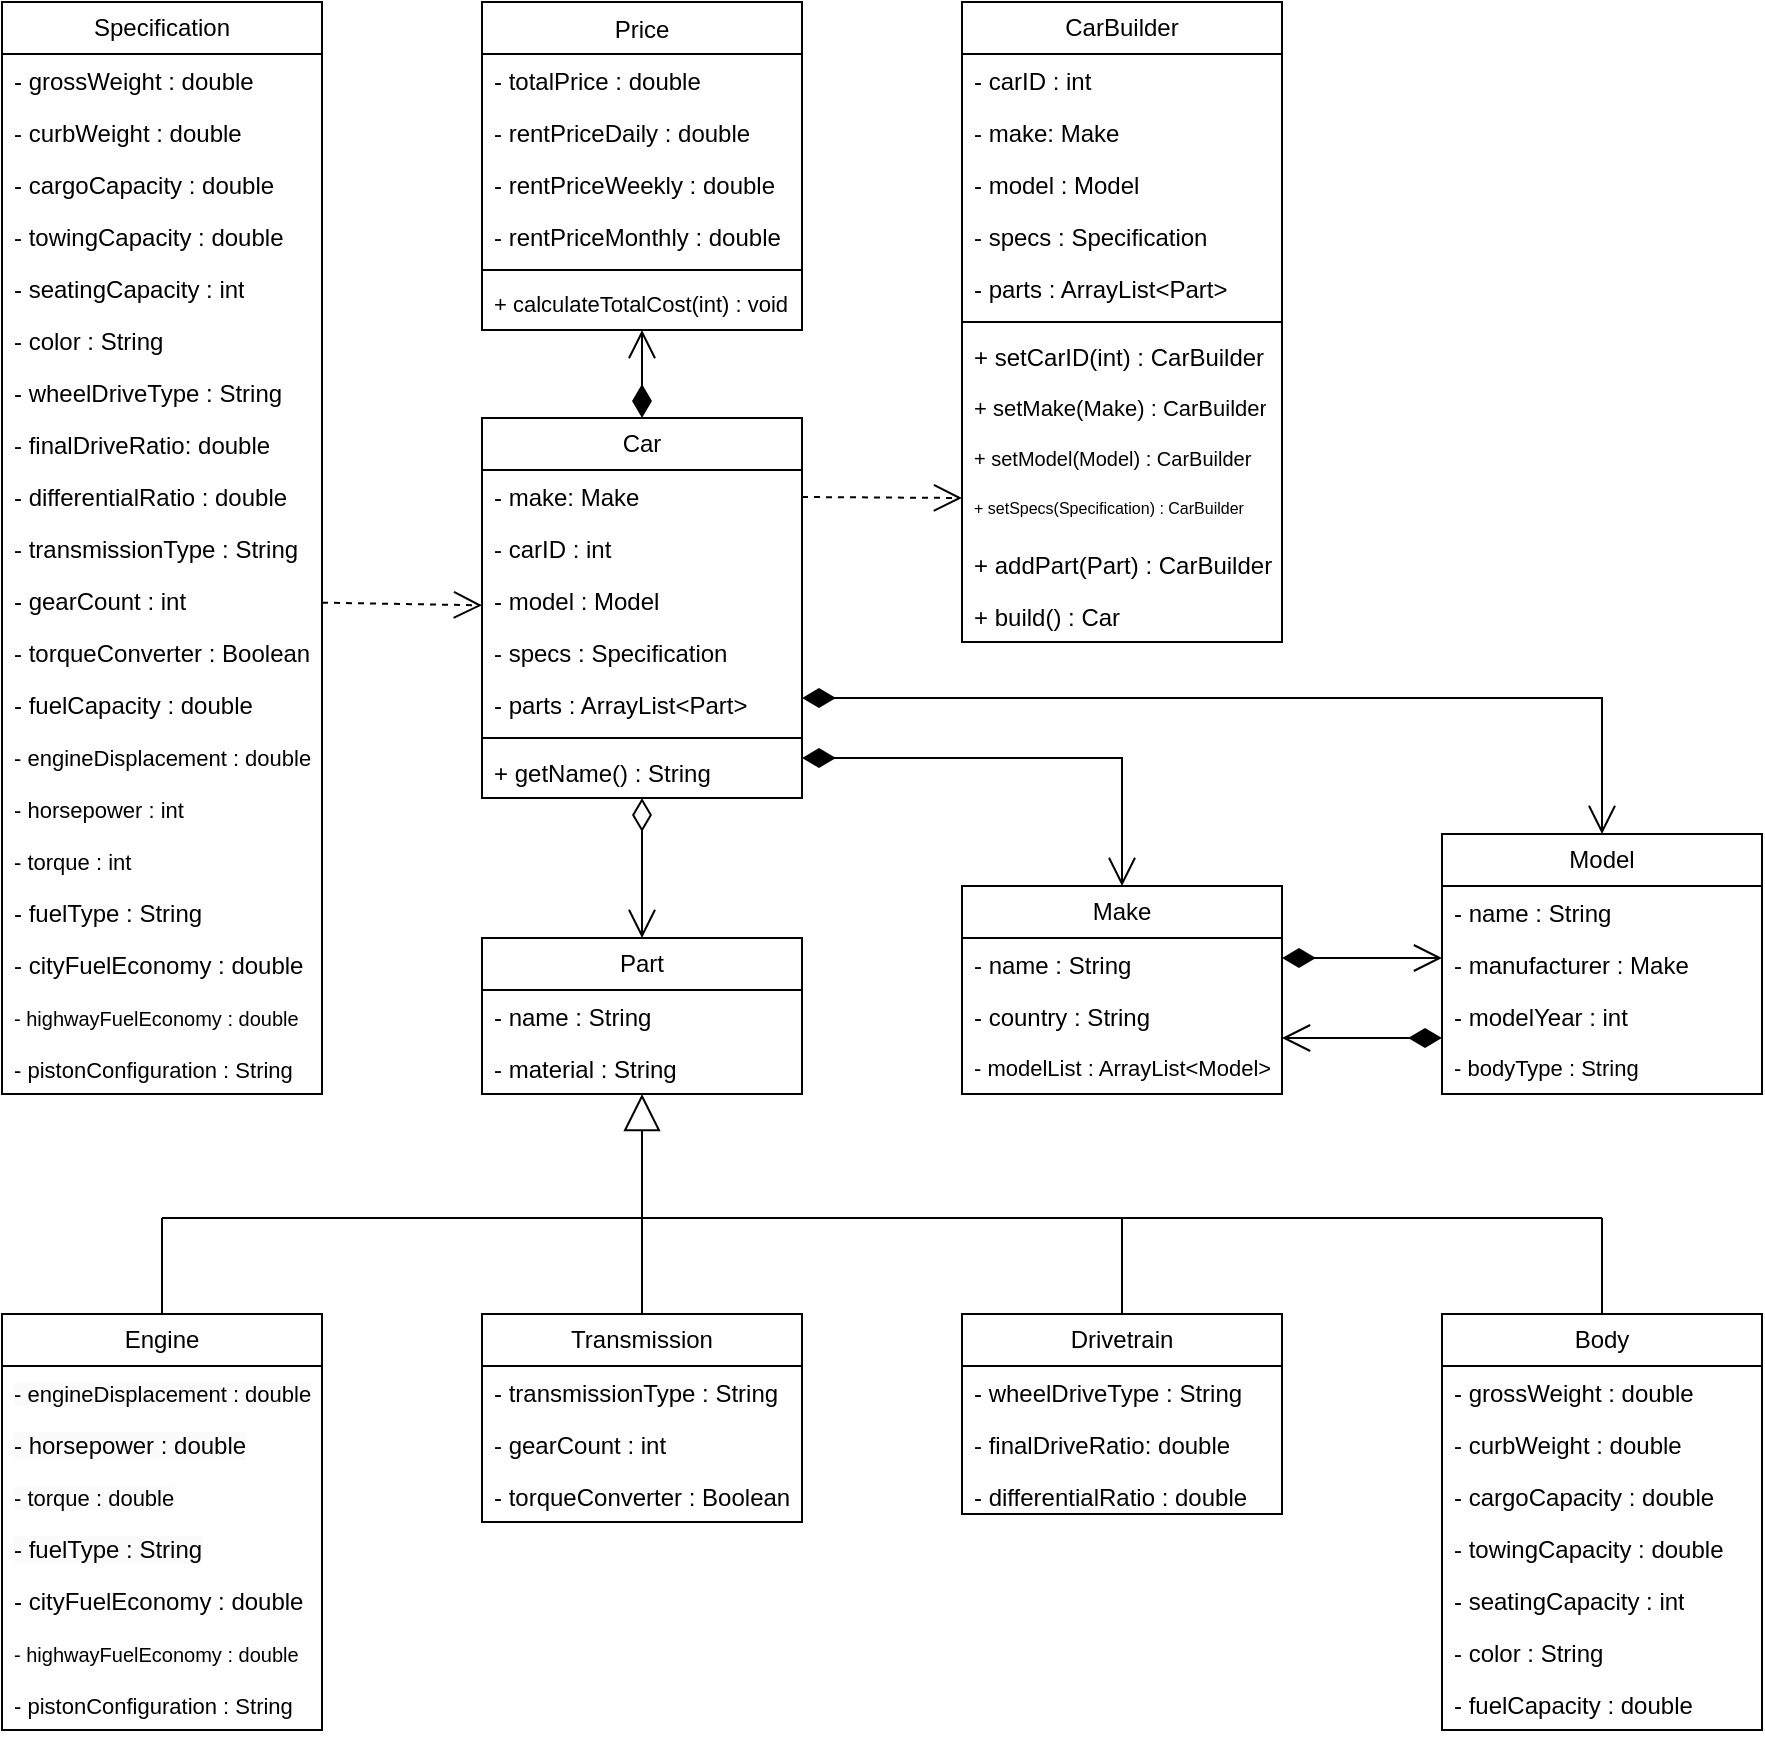 <mxfile version="24.7.1" type="device">
  <diagram name="Page-1" id="VAgtW52QKWnHPR9T7oZi">
    <mxGraphModel dx="615" dy="361" grid="1" gridSize="10" guides="1" tooltips="1" connect="1" arrows="1" fold="1" page="1" pageScale="1" pageWidth="850" pageHeight="1100" math="0" shadow="0">
      <root>
        <mxCell id="0" />
        <mxCell id="1" parent="0" />
        <mxCell id="tYps2S7MQluSmhWAjfAB-1" value="Car" style="swimlane;fontStyle=0;childLayout=stackLayout;horizontal=1;startSize=26;fillColor=none;horizontalStack=0;resizeParent=1;resizeParentMax=0;resizeLast=0;collapsible=1;marginBottom=0;whiteSpace=wrap;html=1;" parent="1" vertex="1">
          <mxGeometry x="360" y="240" width="160" height="190" as="geometry">
            <mxRectangle x="300" y="190" width="100" height="30" as="alternateBounds" />
          </mxGeometry>
        </mxCell>
        <mxCell id="tYps2S7MQluSmhWAjfAB-2" value="- make: Make" style="text;strokeColor=none;fillColor=none;align=left;verticalAlign=top;spacingLeft=4;spacingRight=4;overflow=hidden;rotatable=0;points=[[0,0.5],[1,0.5]];portConstraint=eastwest;whiteSpace=wrap;html=1;" parent="tYps2S7MQluSmhWAjfAB-1" vertex="1">
          <mxGeometry y="26" width="160" height="26" as="geometry" />
        </mxCell>
        <mxCell id="tYps2S7MQluSmhWAjfAB-4" value="- carID : int" style="text;strokeColor=none;fillColor=none;align=left;verticalAlign=top;spacingLeft=4;spacingRight=4;overflow=hidden;rotatable=0;points=[[0,0.5],[1,0.5]];portConstraint=eastwest;whiteSpace=wrap;html=1;" parent="tYps2S7MQluSmhWAjfAB-1" vertex="1">
          <mxGeometry y="52" width="160" height="26" as="geometry" />
        </mxCell>
        <mxCell id="tYps2S7MQluSmhWAjfAB-3" value="- model : Model" style="text;strokeColor=none;fillColor=none;align=left;verticalAlign=top;spacingLeft=4;spacingRight=4;overflow=hidden;rotatable=0;points=[[0,0.5],[1,0.5]];portConstraint=eastwest;whiteSpace=wrap;html=1;" parent="tYps2S7MQluSmhWAjfAB-1" vertex="1">
          <mxGeometry y="78" width="160" height="26" as="geometry" />
        </mxCell>
        <mxCell id="tYps2S7MQluSmhWAjfAB-46" value="- specs :&amp;nbsp;&lt;span style=&quot;text-align: center;&quot;&gt;Specification&lt;/span&gt;" style="text;strokeColor=none;fillColor=none;align=left;verticalAlign=top;spacingLeft=4;spacingRight=4;overflow=hidden;rotatable=0;points=[[0,0.5],[1,0.5]];portConstraint=eastwest;whiteSpace=wrap;html=1;" parent="tYps2S7MQluSmhWAjfAB-1" vertex="1">
          <mxGeometry y="104" width="160" height="26" as="geometry" />
        </mxCell>
        <mxCell id="tYps2S7MQluSmhWAjfAB-51" value="- parts : ArrayList&amp;lt;Part&amp;gt;" style="text;strokeColor=none;fillColor=none;align=left;verticalAlign=top;spacingLeft=4;spacingRight=4;overflow=hidden;rotatable=0;points=[[0,0.5],[1,0.5]];portConstraint=eastwest;whiteSpace=wrap;html=1;" parent="tYps2S7MQluSmhWAjfAB-1" vertex="1">
          <mxGeometry y="130" width="160" height="26" as="geometry" />
        </mxCell>
        <mxCell id="ZaRVG7wh-fFme3J9Wx36-9" value="" style="line;strokeWidth=1;fillColor=none;align=left;verticalAlign=middle;spacingTop=-1;spacingLeft=3;spacingRight=3;rotatable=0;labelPosition=right;points=[];portConstraint=eastwest;strokeColor=inherit;" parent="tYps2S7MQluSmhWAjfAB-1" vertex="1">
          <mxGeometry y="156" width="160" height="8" as="geometry" />
        </mxCell>
        <mxCell id="ZaRVG7wh-fFme3J9Wx36-2" value="+ getName() : String" style="text;strokeColor=none;fillColor=none;align=left;verticalAlign=top;spacingLeft=4;spacingRight=4;overflow=hidden;rotatable=0;points=[[0,0.5],[1,0.5]];portConstraint=eastwest;whiteSpace=wrap;html=1;" parent="tYps2S7MQluSmhWAjfAB-1" vertex="1">
          <mxGeometry y="164" width="160" height="26" as="geometry" />
        </mxCell>
        <mxCell id="tYps2S7MQluSmhWAjfAB-5" value="Make" style="swimlane;fontStyle=0;childLayout=stackLayout;horizontal=1;startSize=26;fillColor=none;horizontalStack=0;resizeParent=1;resizeParentMax=0;resizeLast=0;collapsible=1;marginBottom=0;whiteSpace=wrap;html=1;" parent="1" vertex="1">
          <mxGeometry x="600" y="474" width="160" height="104" as="geometry">
            <mxRectangle x="300" y="190" width="100" height="30" as="alternateBounds" />
          </mxGeometry>
        </mxCell>
        <mxCell id="tYps2S7MQluSmhWAjfAB-6" value="- name : String" style="text;strokeColor=none;fillColor=none;align=left;verticalAlign=top;spacingLeft=4;spacingRight=4;overflow=hidden;rotatable=0;points=[[0,0.5],[1,0.5]];portConstraint=eastwest;whiteSpace=wrap;html=1;" parent="tYps2S7MQluSmhWAjfAB-5" vertex="1">
          <mxGeometry y="26" width="160" height="26" as="geometry" />
        </mxCell>
        <mxCell id="tYps2S7MQluSmhWAjfAB-7" value="- country : String" style="text;strokeColor=none;fillColor=none;align=left;verticalAlign=top;spacingLeft=4;spacingRight=4;overflow=hidden;rotatable=0;points=[[0,0.5],[1,0.5]];portConstraint=eastwest;whiteSpace=wrap;html=1;" parent="tYps2S7MQluSmhWAjfAB-5" vertex="1">
          <mxGeometry y="52" width="160" height="26" as="geometry" />
        </mxCell>
        <mxCell id="tYps2S7MQluSmhWAjfAB-8" value="- modelList : ArrayList&amp;lt;Model&amp;gt;" style="text;strokeColor=none;fillColor=none;align=left;verticalAlign=top;spacingLeft=4;spacingRight=4;overflow=hidden;rotatable=0;points=[[0,0.5],[1,0.5]];portConstraint=eastwest;whiteSpace=wrap;html=1;fontSize=11;" parent="tYps2S7MQluSmhWAjfAB-5" vertex="1">
          <mxGeometry y="78" width="160" height="26" as="geometry" />
        </mxCell>
        <mxCell id="tYps2S7MQluSmhWAjfAB-10" value="Model" style="swimlane;fontStyle=0;childLayout=stackLayout;horizontal=1;startSize=26;fillColor=none;horizontalStack=0;resizeParent=1;resizeParentMax=0;resizeLast=0;collapsible=1;marginBottom=0;whiteSpace=wrap;html=1;" parent="1" vertex="1">
          <mxGeometry x="840" y="448" width="160" height="130" as="geometry">
            <mxRectangle x="300" y="190" width="100" height="30" as="alternateBounds" />
          </mxGeometry>
        </mxCell>
        <mxCell id="tYps2S7MQluSmhWAjfAB-11" value="- name : String" style="text;strokeColor=none;fillColor=none;align=left;verticalAlign=top;spacingLeft=4;spacingRight=4;overflow=hidden;rotatable=0;points=[[0,0.5],[1,0.5]];portConstraint=eastwest;whiteSpace=wrap;html=1;" parent="tYps2S7MQluSmhWAjfAB-10" vertex="1">
          <mxGeometry y="26" width="160" height="26" as="geometry" />
        </mxCell>
        <mxCell id="tYps2S7MQluSmhWAjfAB-12" value="- manufacturer : Make" style="text;strokeColor=none;fillColor=none;align=left;verticalAlign=top;spacingLeft=4;spacingRight=4;overflow=hidden;rotatable=0;points=[[0,0.5],[1,0.5]];portConstraint=eastwest;whiteSpace=wrap;html=1;" parent="tYps2S7MQluSmhWAjfAB-10" vertex="1">
          <mxGeometry y="52" width="160" height="26" as="geometry" />
        </mxCell>
        <mxCell id="tYps2S7MQluSmhWAjfAB-14" value="- modelYear : int" style="text;strokeColor=none;fillColor=none;align=left;verticalAlign=top;spacingLeft=4;spacingRight=4;overflow=hidden;rotatable=0;points=[[0,0.5],[1,0.5]];portConstraint=eastwest;whiteSpace=wrap;html=1;" parent="tYps2S7MQluSmhWAjfAB-10" vertex="1">
          <mxGeometry y="78" width="160" height="26" as="geometry" />
        </mxCell>
        <mxCell id="tYps2S7MQluSmhWAjfAB-13" value="- bodyType : String" style="text;strokeColor=none;fillColor=none;align=left;verticalAlign=top;spacingLeft=4;spacingRight=4;overflow=hidden;rotatable=0;points=[[0,0.5],[1,0.5]];portConstraint=eastwest;whiteSpace=wrap;html=1;fontSize=11;" parent="tYps2S7MQluSmhWAjfAB-10" vertex="1">
          <mxGeometry y="104" width="160" height="26" as="geometry" />
        </mxCell>
        <mxCell id="tYps2S7MQluSmhWAjfAB-15" value="" style="endArrow=open;html=1;endSize=12;startArrow=diamondThin;startSize=14;startFill=1;edgeStyle=orthogonalEdgeStyle;align=left;verticalAlign=bottom;rounded=0;" parent="1" source="tYps2S7MQluSmhWAjfAB-5" target="tYps2S7MQluSmhWAjfAB-10" edge="1">
          <mxGeometry x="-1" y="3" relative="1" as="geometry">
            <mxPoint x="990" y="400" as="sourcePoint" />
            <mxPoint x="820" y="430" as="targetPoint" />
            <Array as="points">
              <mxPoint x="800" y="510" />
              <mxPoint x="800" y="510" />
            </Array>
            <mxPoint as="offset" />
          </mxGeometry>
        </mxCell>
        <mxCell id="tYps2S7MQluSmhWAjfAB-16" value="" style="endArrow=open;html=1;endSize=12;startArrow=diamondThin;startSize=14;startFill=1;edgeStyle=orthogonalEdgeStyle;align=left;verticalAlign=bottom;rounded=0;" parent="1" source="tYps2S7MQluSmhWAjfAB-10" target="tYps2S7MQluSmhWAjfAB-5" edge="1">
          <mxGeometry x="-0.75" y="-1" relative="1" as="geometry">
            <mxPoint x="1000" y="370" as="sourcePoint" />
            <mxPoint x="1160" y="370" as="targetPoint" />
            <Array as="points">
              <mxPoint x="800" y="550" />
              <mxPoint x="800" y="550" />
            </Array>
            <mxPoint as="offset" />
          </mxGeometry>
        </mxCell>
        <mxCell id="tYps2S7MQluSmhWAjfAB-20" value="Specification" style="swimlane;fontStyle=0;childLayout=stackLayout;horizontal=1;startSize=26;fillColor=none;horizontalStack=0;resizeParent=1;resizeParentMax=0;resizeLast=0;collapsible=1;marginBottom=0;whiteSpace=wrap;html=1;" parent="1" vertex="1">
          <mxGeometry x="120" y="32" width="160" height="546" as="geometry" />
        </mxCell>
        <mxCell id="tYps2S7MQluSmhWAjfAB-21" value="- grossWeight : double" style="text;strokeColor=none;fillColor=none;align=left;verticalAlign=top;spacingLeft=4;spacingRight=4;overflow=hidden;rotatable=0;points=[[0,0.5],[1,0.5]];portConstraint=eastwest;whiteSpace=wrap;html=1;" parent="tYps2S7MQluSmhWAjfAB-20" vertex="1">
          <mxGeometry y="26" width="160" height="26" as="geometry" />
        </mxCell>
        <mxCell id="tYps2S7MQluSmhWAjfAB-31" value="- curbWeight : double" style="text;strokeColor=none;fillColor=none;align=left;verticalAlign=top;spacingLeft=4;spacingRight=4;overflow=hidden;rotatable=0;points=[[0,0.5],[1,0.5]];portConstraint=eastwest;whiteSpace=wrap;html=1;" parent="tYps2S7MQluSmhWAjfAB-20" vertex="1">
          <mxGeometry y="52" width="160" height="26" as="geometry" />
        </mxCell>
        <mxCell id="Od9WjKBmiowAuR5U3fcc-9" value="- cargoCapacity : double" style="text;strokeColor=none;fillColor=none;align=left;verticalAlign=top;spacingLeft=4;spacingRight=4;overflow=hidden;rotatable=0;points=[[0,0.5],[1,0.5]];portConstraint=eastwest;whiteSpace=wrap;html=1;" parent="tYps2S7MQluSmhWAjfAB-20" vertex="1">
          <mxGeometry y="78" width="160" height="26" as="geometry" />
        </mxCell>
        <mxCell id="Od9WjKBmiowAuR5U3fcc-25" value="- towingCapacity : double" style="text;strokeColor=none;fillColor=none;align=left;verticalAlign=top;spacingLeft=4;spacingRight=4;overflow=hidden;rotatable=0;points=[[0,0.5],[1,0.5]];portConstraint=eastwest;whiteSpace=wrap;html=1;" parent="tYps2S7MQluSmhWAjfAB-20" vertex="1">
          <mxGeometry y="104" width="160" height="26" as="geometry" />
        </mxCell>
        <mxCell id="Od9WjKBmiowAuR5U3fcc-10" value="- seatingCapacity : int" style="text;strokeColor=none;fillColor=none;align=left;verticalAlign=top;spacingLeft=4;spacingRight=4;overflow=hidden;rotatable=0;points=[[0,0.5],[1,0.5]];portConstraint=eastwest;whiteSpace=wrap;html=1;" parent="tYps2S7MQluSmhWAjfAB-20" vertex="1">
          <mxGeometry y="130" width="160" height="26" as="geometry" />
        </mxCell>
        <mxCell id="tYps2S7MQluSmhWAjfAB-43" value="- color : String" style="text;strokeColor=none;fillColor=none;align=left;verticalAlign=top;spacingLeft=4;spacingRight=4;overflow=hidden;rotatable=0;points=[[0,0.5],[1,0.5]];portConstraint=eastwest;whiteSpace=wrap;html=1;" parent="tYps2S7MQluSmhWAjfAB-20" vertex="1">
          <mxGeometry y="156" width="160" height="26" as="geometry" />
        </mxCell>
        <mxCell id="Od9WjKBmiowAuR5U3fcc-11" value="- wheelDriveType : String" style="text;strokeColor=none;fillColor=none;align=left;verticalAlign=top;spacingLeft=4;spacingRight=4;overflow=hidden;rotatable=0;points=[[0,0.5],[1,0.5]];portConstraint=eastwest;whiteSpace=wrap;html=1;" parent="tYps2S7MQluSmhWAjfAB-20" vertex="1">
          <mxGeometry y="182" width="160" height="26" as="geometry" />
        </mxCell>
        <mxCell id="Od9WjKBmiowAuR5U3fcc-12" value="- finalDriveRatio: double" style="text;strokeColor=none;fillColor=none;align=left;verticalAlign=top;spacingLeft=4;spacingRight=4;overflow=hidden;rotatable=0;points=[[0,0.5],[1,0.5]];portConstraint=eastwest;whiteSpace=wrap;html=1;" parent="tYps2S7MQluSmhWAjfAB-20" vertex="1">
          <mxGeometry y="208" width="160" height="26" as="geometry" />
        </mxCell>
        <mxCell id="Od9WjKBmiowAuR5U3fcc-13" value="- differentialRatio : double" style="text;strokeColor=none;fillColor=none;align=left;verticalAlign=top;spacingLeft=4;spacingRight=4;overflow=hidden;rotatable=0;points=[[0,0.5],[1,0.5]];portConstraint=eastwest;whiteSpace=wrap;html=1;" parent="tYps2S7MQluSmhWAjfAB-20" vertex="1">
          <mxGeometry y="234" width="160" height="26" as="geometry" />
        </mxCell>
        <mxCell id="Od9WjKBmiowAuR5U3fcc-14" value="- transmissionType : String" style="text;strokeColor=none;fillColor=none;align=left;verticalAlign=top;spacingLeft=4;spacingRight=4;overflow=hidden;rotatable=0;points=[[0,0.5],[1,0.5]];portConstraint=eastwest;whiteSpace=wrap;html=1;" parent="tYps2S7MQluSmhWAjfAB-20" vertex="1">
          <mxGeometry y="260" width="160" height="26" as="geometry" />
        </mxCell>
        <mxCell id="Od9WjKBmiowAuR5U3fcc-15" value="- gearCount : int" style="text;strokeColor=none;fillColor=none;align=left;verticalAlign=top;spacingLeft=4;spacingRight=4;overflow=hidden;rotatable=0;points=[[0,0.5],[1,0.5]];portConstraint=eastwest;whiteSpace=wrap;html=1;" parent="tYps2S7MQluSmhWAjfAB-20" vertex="1">
          <mxGeometry y="286" width="160" height="26" as="geometry" />
        </mxCell>
        <mxCell id="Od9WjKBmiowAuR5U3fcc-17" value="- torqueConverter : Boolean" style="text;strokeColor=none;fillColor=none;align=left;verticalAlign=top;spacingLeft=4;spacingRight=4;overflow=hidden;rotatable=0;points=[[0,0.5],[1,0.5]];portConstraint=eastwest;whiteSpace=wrap;html=1;" parent="tYps2S7MQluSmhWAjfAB-20" vertex="1">
          <mxGeometry y="312" width="160" height="26" as="geometry" />
        </mxCell>
        <mxCell id="Od9WjKBmiowAuR5U3fcc-18" value="- fuelCapacity : double" style="text;strokeColor=none;fillColor=none;align=left;verticalAlign=top;spacingLeft=4;spacingRight=4;overflow=hidden;rotatable=0;points=[[0,0.5],[1,0.5]];portConstraint=eastwest;whiteSpace=wrap;html=1;" parent="tYps2S7MQluSmhWAjfAB-20" vertex="1">
          <mxGeometry y="338" width="160" height="26" as="geometry" />
        </mxCell>
        <mxCell id="Od9WjKBmiowAuR5U3fcc-19" value="&lt;span style=&quot;font-size: 11px;&quot;&gt;- engineDisplacement : double&lt;/span&gt;" style="text;strokeColor=none;fillColor=none;align=left;verticalAlign=top;spacingLeft=4;spacingRight=4;overflow=hidden;rotatable=0;points=[[0,0.5],[1,0.5]];portConstraint=eastwest;whiteSpace=wrap;html=1;" parent="tYps2S7MQluSmhWAjfAB-20" vertex="1">
          <mxGeometry y="364" width="160" height="26" as="geometry" />
        </mxCell>
        <mxCell id="Od9WjKBmiowAuR5U3fcc-20" value="&lt;span style=&quot;font-size: 11px;&quot;&gt;- horsepower : int&lt;/span&gt;" style="text;strokeColor=none;fillColor=none;align=left;verticalAlign=top;spacingLeft=4;spacingRight=4;overflow=hidden;rotatable=0;points=[[0,0.5],[1,0.5]];portConstraint=eastwest;whiteSpace=wrap;html=1;" parent="tYps2S7MQluSmhWAjfAB-20" vertex="1">
          <mxGeometry y="390" width="160" height="26" as="geometry" />
        </mxCell>
        <mxCell id="Od9WjKBmiowAuR5U3fcc-21" value="&lt;span style=&quot;font-size: 11px;&quot;&gt;- torque : int&lt;/span&gt;" style="text;strokeColor=none;fillColor=none;align=left;verticalAlign=top;spacingLeft=4;spacingRight=4;overflow=hidden;rotatable=0;points=[[0,0.5],[1,0.5]];portConstraint=eastwest;whiteSpace=wrap;html=1;" parent="tYps2S7MQluSmhWAjfAB-20" vertex="1">
          <mxGeometry y="416" width="160" height="26" as="geometry" />
        </mxCell>
        <mxCell id="Od9WjKBmiowAuR5U3fcc-22" value="- fuelType : String" style="text;strokeColor=none;fillColor=none;align=left;verticalAlign=top;spacingLeft=4;spacingRight=4;overflow=hidden;rotatable=0;points=[[0,0.5],[1,0.5]];portConstraint=eastwest;whiteSpace=wrap;html=1;" parent="tYps2S7MQluSmhWAjfAB-20" vertex="1">
          <mxGeometry y="442" width="160" height="26" as="geometry" />
        </mxCell>
        <mxCell id="Od9WjKBmiowAuR5U3fcc-23" value="- cityFuelEconomy : double" style="text;strokeColor=none;fillColor=none;align=left;verticalAlign=top;spacingLeft=4;spacingRight=4;overflow=hidden;rotatable=0;points=[[0,0.5],[1,0.5]];portConstraint=eastwest;whiteSpace=wrap;html=1;" parent="tYps2S7MQluSmhWAjfAB-20" vertex="1">
          <mxGeometry y="468" width="160" height="26" as="geometry" />
        </mxCell>
        <mxCell id="Od9WjKBmiowAuR5U3fcc-24" value="&lt;span style=&quot;font-size: 10px;&quot;&gt;- highwayFuelEconomy : double&lt;/span&gt;" style="text;strokeColor=none;fillColor=none;align=left;verticalAlign=top;spacingLeft=4;spacingRight=4;overflow=hidden;rotatable=0;points=[[0,0.5],[1,0.5]];portConstraint=eastwest;whiteSpace=wrap;html=1;" parent="tYps2S7MQluSmhWAjfAB-20" vertex="1">
          <mxGeometry y="494" width="160" height="26" as="geometry" />
        </mxCell>
        <mxCell id="Od9WjKBmiowAuR5U3fcc-52" value="&lt;span style=&quot;font-size: 11px;&quot;&gt;- pistonConfiguration : String&lt;/span&gt;" style="text;strokeColor=none;fillColor=none;align=left;verticalAlign=top;spacingLeft=4;spacingRight=4;overflow=hidden;rotatable=0;points=[[0,0.5],[1,0.5]];portConstraint=eastwest;whiteSpace=wrap;html=1;" parent="tYps2S7MQluSmhWAjfAB-20" vertex="1">
          <mxGeometry y="520" width="160" height="26" as="geometry" />
        </mxCell>
        <mxCell id="tYps2S7MQluSmhWAjfAB-47" value="" style="endArrow=open;html=1;endSize=12;startArrow=diamondThin;startSize=14;startFill=1;edgeStyle=orthogonalEdgeStyle;align=left;verticalAlign=bottom;rounded=0;" parent="1" source="tYps2S7MQluSmhWAjfAB-1" target="tYps2S7MQluSmhWAjfAB-5" edge="1">
          <mxGeometry x="-1" y="3" relative="1" as="geometry">
            <mxPoint x="590" y="380" as="sourcePoint" />
            <mxPoint x="750" y="380" as="targetPoint" />
            <Array as="points">
              <mxPoint x="680" y="410" />
            </Array>
          </mxGeometry>
        </mxCell>
        <mxCell id="tYps2S7MQluSmhWAjfAB-48" value="" style="endArrow=open;html=1;endSize=12;startArrow=diamondThin;startSize=14;startFill=1;edgeStyle=orthogonalEdgeStyle;align=left;verticalAlign=bottom;rounded=0;" parent="1" source="tYps2S7MQluSmhWAjfAB-1" target="tYps2S7MQluSmhWAjfAB-10" edge="1">
          <mxGeometry x="-1" y="3" relative="1" as="geometry">
            <mxPoint x="580" y="280" as="sourcePoint" />
            <mxPoint x="740" y="280" as="targetPoint" />
            <Array as="points">
              <mxPoint x="920" y="380" />
            </Array>
          </mxGeometry>
        </mxCell>
        <mxCell id="tYps2S7MQluSmhWAjfAB-52" value="Part" style="swimlane;fontStyle=0;childLayout=stackLayout;horizontal=1;startSize=26;fillColor=none;horizontalStack=0;resizeParent=1;resizeParentMax=0;resizeLast=0;collapsible=1;marginBottom=0;whiteSpace=wrap;html=1;" parent="1" vertex="1">
          <mxGeometry x="360" y="500" width="160" height="78" as="geometry">
            <mxRectangle x="300" y="190" width="100" height="30" as="alternateBounds" />
          </mxGeometry>
        </mxCell>
        <mxCell id="tYps2S7MQluSmhWAjfAB-53" value="- name : String" style="text;strokeColor=none;fillColor=none;align=left;verticalAlign=top;spacingLeft=4;spacingRight=4;overflow=hidden;rotatable=0;points=[[0,0.5],[1,0.5]];portConstraint=eastwest;whiteSpace=wrap;html=1;" parent="tYps2S7MQluSmhWAjfAB-52" vertex="1">
          <mxGeometry y="26" width="160" height="26" as="geometry" />
        </mxCell>
        <mxCell id="tYps2S7MQluSmhWAjfAB-54" value="- material : String" style="text;strokeColor=none;fillColor=none;align=left;verticalAlign=top;spacingLeft=4;spacingRight=4;overflow=hidden;rotatable=0;points=[[0,0.5],[1,0.5]];portConstraint=eastwest;whiteSpace=wrap;html=1;" parent="tYps2S7MQluSmhWAjfAB-52" vertex="1">
          <mxGeometry y="52" width="160" height="26" as="geometry" />
        </mxCell>
        <mxCell id="tYps2S7MQluSmhWAjfAB-56" value="" style="endArrow=open;html=1;endSize=12;startArrow=diamondThin;startSize=14;startFill=0;edgeStyle=orthogonalEdgeStyle;align=left;verticalAlign=bottom;rounded=0;" parent="1" source="tYps2S7MQluSmhWAjfAB-1" target="tYps2S7MQluSmhWAjfAB-52" edge="1">
          <mxGeometry x="-1" y="3" relative="1" as="geometry">
            <mxPoint x="390" y="450" as="sourcePoint" />
            <mxPoint x="550" y="450" as="targetPoint" />
          </mxGeometry>
        </mxCell>
        <mxCell id="tYps2S7MQluSmhWAjfAB-57" value="" style="endArrow=open;endSize=12;dashed=1;html=1;rounded=0;" parent="1" source="Od9WjKBmiowAuR5U3fcc-15" target="tYps2S7MQluSmhWAjfAB-1" edge="1">
          <mxGeometry width="160" relative="1" as="geometry">
            <mxPoint x="280" y="340" as="sourcePoint" />
            <mxPoint x="330" y="310" as="targetPoint" />
          </mxGeometry>
        </mxCell>
        <mxCell id="tYps2S7MQluSmhWAjfAB-58" value="Engine" style="swimlane;fontStyle=0;childLayout=stackLayout;horizontal=1;startSize=26;fillColor=none;horizontalStack=0;resizeParent=1;resizeParentMax=0;resizeLast=0;collapsible=1;marginBottom=0;whiteSpace=wrap;html=1;" parent="1" vertex="1">
          <mxGeometry x="120" y="688" width="160" height="208" as="geometry">
            <mxRectangle x="300" y="190" width="100" height="30" as="alternateBounds" />
          </mxGeometry>
        </mxCell>
        <mxCell id="tYps2S7MQluSmhWAjfAB-59" value="&lt;meta charset=&quot;utf-8&quot;&gt;&lt;span style=&quot;color: rgb(0, 0, 0); font-family: Helvetica; font-size: 11px; font-style: normal; font-variant-ligatures: normal; font-variant-caps: normal; font-weight: 400; letter-spacing: normal; orphans: 2; text-align: left; text-indent: 0px; text-transform: none; widows: 2; word-spacing: 0px; -webkit-text-stroke-width: 0px; white-space: normal; background-color: rgb(251, 251, 251); text-decoration-thickness: initial; text-decoration-style: initial; text-decoration-color: initial; display: inline !important; float: none;&quot;&gt;- engineDisplacement : double&lt;/span&gt;" style="text;strokeColor=none;fillColor=none;align=left;verticalAlign=top;spacingLeft=4;spacingRight=4;overflow=hidden;rotatable=0;points=[[0,0.5],[1,0.5]];portConstraint=eastwest;whiteSpace=wrap;html=1;" parent="tYps2S7MQluSmhWAjfAB-58" vertex="1">
          <mxGeometry y="26" width="160" height="26" as="geometry" />
        </mxCell>
        <mxCell id="tYps2S7MQluSmhWAjfAB-69" value="&lt;span style=&quot;color: rgb(0, 0, 0); font-family: Helvetica; font-size: 12px; font-style: normal; font-variant-ligatures: normal; font-variant-caps: normal; font-weight: 400; letter-spacing: normal; orphans: 2; text-align: left; text-indent: 0px; text-transform: none; widows: 2; word-spacing: 0px; -webkit-text-stroke-width: 0px; white-space: normal; background-color: rgb(251, 251, 251); text-decoration-thickness: initial; text-decoration-style: initial; text-decoration-color: initial; float: none; display: inline !important;&quot;&gt;- horsepower : double&lt;/span&gt;" style="text;strokeColor=none;fillColor=none;align=left;verticalAlign=top;spacingLeft=4;spacingRight=4;overflow=hidden;rotatable=0;points=[[0,0.5],[1,0.5]];portConstraint=eastwest;whiteSpace=wrap;html=1;fontSize=12;" parent="tYps2S7MQluSmhWAjfAB-58" vertex="1">
          <mxGeometry y="52" width="160" height="26" as="geometry" />
        </mxCell>
        <mxCell id="tYps2S7MQluSmhWAjfAB-70" value="&lt;meta charset=&quot;utf-8&quot;&gt;&lt;span style=&quot;color: rgb(0, 0, 0); font-family: Helvetica; font-size: 11px; font-style: normal; font-variant-ligatures: normal; font-variant-caps: normal; font-weight: 400; letter-spacing: normal; orphans: 2; text-align: left; text-indent: 0px; text-transform: none; widows: 2; word-spacing: 0px; -webkit-text-stroke-width: 0px; white-space: normal; background-color: rgb(251, 251, 251); text-decoration-thickness: initial; text-decoration-style: initial; text-decoration-color: initial; display: inline !important; float: none;&quot;&gt;- torque : double&lt;/span&gt;" style="text;strokeColor=none;fillColor=none;align=left;verticalAlign=top;spacingLeft=4;spacingRight=4;overflow=hidden;rotatable=0;points=[[0,0.5],[1,0.5]];portConstraint=eastwest;whiteSpace=wrap;html=1;" parent="tYps2S7MQluSmhWAjfAB-58" vertex="1">
          <mxGeometry y="78" width="160" height="26" as="geometry" />
        </mxCell>
        <mxCell id="tYps2S7MQluSmhWAjfAB-71" value="&lt;meta charset=&quot;utf-8&quot;&gt;&lt;span style=&quot;color: rgb(0, 0, 0); font-family: Helvetica; font-size: 12px; font-style: normal; font-variant-ligatures: normal; font-variant-caps: normal; font-weight: 400; letter-spacing: normal; orphans: 2; text-align: left; text-indent: 0px; text-transform: none; widows: 2; word-spacing: 0px; -webkit-text-stroke-width: 0px; white-space: normal; background-color: rgb(251, 251, 251); text-decoration-thickness: initial; text-decoration-style: initial; text-decoration-color: initial; display: inline !important; float: none;&quot;&gt;- fuelType : String&lt;/span&gt;" style="text;strokeColor=none;fillColor=none;align=left;verticalAlign=top;spacingLeft=4;spacingRight=4;overflow=hidden;rotatable=0;points=[[0,0.5],[1,0.5]];portConstraint=eastwest;whiteSpace=wrap;html=1;" parent="tYps2S7MQluSmhWAjfAB-58" vertex="1">
          <mxGeometry y="104" width="160" height="26" as="geometry" />
        </mxCell>
        <mxCell id="tYps2S7MQluSmhWAjfAB-73" value="- cityFuelEconomy : double" style="text;strokeColor=none;fillColor=none;align=left;verticalAlign=top;spacingLeft=4;spacingRight=4;overflow=hidden;rotatable=0;points=[[0,0.5],[1,0.5]];portConstraint=eastwest;whiteSpace=wrap;html=1;" parent="tYps2S7MQluSmhWAjfAB-58" vertex="1">
          <mxGeometry y="130" width="160" height="26" as="geometry" />
        </mxCell>
        <mxCell id="tYps2S7MQluSmhWAjfAB-74" value="&lt;span style=&quot;font-size: 10px;&quot;&gt;- highwayFuelEconomy : double&lt;/span&gt;" style="text;strokeColor=none;fillColor=none;align=left;verticalAlign=top;spacingLeft=4;spacingRight=4;overflow=hidden;rotatable=0;points=[[0,0.5],[1,0.5]];portConstraint=eastwest;whiteSpace=wrap;html=1;" parent="tYps2S7MQluSmhWAjfAB-58" vertex="1">
          <mxGeometry y="156" width="160" height="26" as="geometry" />
        </mxCell>
        <mxCell id="tYps2S7MQluSmhWAjfAB-81" value="&lt;span style=&quot;font-size: 11px;&quot;&gt;- pistonConfiguration : String&lt;/span&gt;" style="text;strokeColor=none;fillColor=none;align=left;verticalAlign=top;spacingLeft=4;spacingRight=4;overflow=hidden;rotatable=0;points=[[0,0.5],[1,0.5]];portConstraint=eastwest;whiteSpace=wrap;html=1;" parent="tYps2S7MQluSmhWAjfAB-58" vertex="1">
          <mxGeometry y="182" width="160" height="26" as="geometry" />
        </mxCell>
        <mxCell id="tYps2S7MQluSmhWAjfAB-61" value="Transmission" style="swimlane;fontStyle=0;childLayout=stackLayout;horizontal=1;startSize=26;fillColor=none;horizontalStack=0;resizeParent=1;resizeParentMax=0;resizeLast=0;collapsible=1;marginBottom=0;whiteSpace=wrap;html=1;" parent="1" vertex="1">
          <mxGeometry x="360" y="688" width="160" height="104" as="geometry">
            <mxRectangle x="300" y="190" width="100" height="30" as="alternateBounds" />
          </mxGeometry>
        </mxCell>
        <mxCell id="tYps2S7MQluSmhWAjfAB-62" value="- transmissionType : String" style="text;strokeColor=none;fillColor=none;align=left;verticalAlign=top;spacingLeft=4;spacingRight=4;overflow=hidden;rotatable=0;points=[[0,0.5],[1,0.5]];portConstraint=eastwest;whiteSpace=wrap;html=1;" parent="tYps2S7MQluSmhWAjfAB-61" vertex="1">
          <mxGeometry y="26" width="160" height="26" as="geometry" />
        </mxCell>
        <mxCell id="kyoDJFqdKQox4XsUrkYe-2" value="- gearCount : int" style="text;strokeColor=none;fillColor=none;align=left;verticalAlign=top;spacingLeft=4;spacingRight=4;overflow=hidden;rotatable=0;points=[[0,0.5],[1,0.5]];portConstraint=eastwest;whiteSpace=wrap;html=1;" parent="tYps2S7MQluSmhWAjfAB-61" vertex="1">
          <mxGeometry y="52" width="160" height="26" as="geometry" />
        </mxCell>
        <mxCell id="kyoDJFqdKQox4XsUrkYe-5" value="- torqueConverter : Boolean" style="text;strokeColor=none;fillColor=none;align=left;verticalAlign=top;spacingLeft=4;spacingRight=4;overflow=hidden;rotatable=0;points=[[0,0.5],[1,0.5]];portConstraint=eastwest;whiteSpace=wrap;html=1;" parent="tYps2S7MQluSmhWAjfAB-61" vertex="1">
          <mxGeometry y="78" width="160" height="26" as="geometry" />
        </mxCell>
        <mxCell id="tYps2S7MQluSmhWAjfAB-63" value="" style="endArrow=block;endSize=16;endFill=0;html=1;rounded=0;" parent="1" target="tYps2S7MQluSmhWAjfAB-52" edge="1">
          <mxGeometry width="160" relative="1" as="geometry">
            <mxPoint x="440" y="640" as="sourcePoint" />
            <mxPoint x="480" y="620" as="targetPoint" />
          </mxGeometry>
        </mxCell>
        <mxCell id="tYps2S7MQluSmhWAjfAB-64" value="" style="endArrow=none;html=1;rounded=0;" parent="1" edge="1">
          <mxGeometry relative="1" as="geometry">
            <mxPoint x="200" y="640" as="sourcePoint" />
            <mxPoint x="920" y="640" as="targetPoint" />
          </mxGeometry>
        </mxCell>
        <mxCell id="tYps2S7MQluSmhWAjfAB-65" value="" style="endArrow=none;html=1;rounded=0;" parent="1" source="tYps2S7MQluSmhWAjfAB-58" edge="1">
          <mxGeometry relative="1" as="geometry">
            <mxPoint x="230" y="700" as="sourcePoint" />
            <mxPoint x="200" y="640" as="targetPoint" />
          </mxGeometry>
        </mxCell>
        <mxCell id="kyoDJFqdKQox4XsUrkYe-1" value="" style="endArrow=none;html=1;rounded=0;" parent="1" source="tYps2S7MQluSmhWAjfAB-61" edge="1">
          <mxGeometry relative="1" as="geometry">
            <mxPoint x="350" y="670" as="sourcePoint" />
            <mxPoint x="440" y="640" as="targetPoint" />
          </mxGeometry>
        </mxCell>
        <mxCell id="kyoDJFqdKQox4XsUrkYe-15" value="Drivetrain" style="swimlane;fontStyle=0;childLayout=stackLayout;horizontal=1;startSize=26;fillColor=none;horizontalStack=0;resizeParent=1;resizeParentMax=0;resizeLast=0;collapsible=1;marginBottom=0;whiteSpace=wrap;html=1;" parent="1" vertex="1">
          <mxGeometry x="600" y="688" width="160" height="100" as="geometry">
            <mxRectangle x="300" y="190" width="100" height="30" as="alternateBounds" />
          </mxGeometry>
        </mxCell>
        <mxCell id="kyoDJFqdKQox4XsUrkYe-16" value="- wheelDriveType : String" style="text;strokeColor=none;fillColor=none;align=left;verticalAlign=top;spacingLeft=4;spacingRight=4;overflow=hidden;rotatable=0;points=[[0,0.5],[1,0.5]];portConstraint=eastwest;whiteSpace=wrap;html=1;" parent="kyoDJFqdKQox4XsUrkYe-15" vertex="1">
          <mxGeometry y="26" width="160" height="26" as="geometry" />
        </mxCell>
        <mxCell id="kyoDJFqdKQox4XsUrkYe-21" value="- finalDriveRatio: double" style="text;strokeColor=none;fillColor=none;align=left;verticalAlign=top;spacingLeft=4;spacingRight=4;overflow=hidden;rotatable=0;points=[[0,0.5],[1,0.5]];portConstraint=eastwest;whiteSpace=wrap;html=1;" parent="kyoDJFqdKQox4XsUrkYe-15" vertex="1">
          <mxGeometry y="52" width="160" height="26" as="geometry" />
        </mxCell>
        <mxCell id="kyoDJFqdKQox4XsUrkYe-32" value="- differentialRatio : double" style="text;strokeColor=none;fillColor=none;align=left;verticalAlign=top;spacingLeft=4;spacingRight=4;overflow=hidden;rotatable=0;points=[[0,0.5],[1,0.5]];portConstraint=eastwest;whiteSpace=wrap;html=1;" parent="kyoDJFqdKQox4XsUrkYe-15" vertex="1">
          <mxGeometry y="78" width="160" height="22" as="geometry" />
        </mxCell>
        <mxCell id="kyoDJFqdKQox4XsUrkYe-22" value="" style="endArrow=none;html=1;rounded=0;" parent="1" source="kyoDJFqdKQox4XsUrkYe-15" edge="1">
          <mxGeometry relative="1" as="geometry">
            <mxPoint x="450" y="698" as="sourcePoint" />
            <mxPoint x="680" y="640" as="targetPoint" />
          </mxGeometry>
        </mxCell>
        <mxCell id="Od9WjKBmiowAuR5U3fcc-1" value="Body" style="swimlane;fontStyle=0;childLayout=stackLayout;horizontal=1;startSize=26;fillColor=none;horizontalStack=0;resizeParent=1;resizeParentMax=0;resizeLast=0;collapsible=1;marginBottom=0;whiteSpace=wrap;html=1;" parent="1" vertex="1">
          <mxGeometry x="840" y="688" width="160" height="208" as="geometry">
            <mxRectangle x="300" y="190" width="100" height="30" as="alternateBounds" />
          </mxGeometry>
        </mxCell>
        <mxCell id="Od9WjKBmiowAuR5U3fcc-2" value="- grossWeight : double" style="text;strokeColor=none;fillColor=none;align=left;verticalAlign=top;spacingLeft=4;spacingRight=4;overflow=hidden;rotatable=0;points=[[0,0.5],[1,0.5]];portConstraint=eastwest;whiteSpace=wrap;html=1;" parent="Od9WjKBmiowAuR5U3fcc-1" vertex="1">
          <mxGeometry y="26" width="160" height="26" as="geometry" />
        </mxCell>
        <mxCell id="Od9WjKBmiowAuR5U3fcc-6" value="- curbWeight : double" style="text;strokeColor=none;fillColor=none;align=left;verticalAlign=top;spacingLeft=4;spacingRight=4;overflow=hidden;rotatable=0;points=[[0,0.5],[1,0.5]];portConstraint=eastwest;whiteSpace=wrap;html=1;" parent="Od9WjKBmiowAuR5U3fcc-1" vertex="1">
          <mxGeometry y="52" width="160" height="26" as="geometry" />
        </mxCell>
        <mxCell id="Od9WjKBmiowAuR5U3fcc-7" value="- cargoCapacity : double" style="text;strokeColor=none;fillColor=none;align=left;verticalAlign=top;spacingLeft=4;spacingRight=4;overflow=hidden;rotatable=0;points=[[0,0.5],[1,0.5]];portConstraint=eastwest;whiteSpace=wrap;html=1;" parent="Od9WjKBmiowAuR5U3fcc-1" vertex="1">
          <mxGeometry y="78" width="160" height="26" as="geometry" />
        </mxCell>
        <mxCell id="Od9WjKBmiowAuR5U3fcc-8" value="- towingCapacity : double" style="text;strokeColor=none;fillColor=none;align=left;verticalAlign=top;spacingLeft=4;spacingRight=4;overflow=hidden;rotatable=0;points=[[0,0.5],[1,0.5]];portConstraint=eastwest;whiteSpace=wrap;html=1;" parent="Od9WjKBmiowAuR5U3fcc-1" vertex="1">
          <mxGeometry y="104" width="160" height="26" as="geometry" />
        </mxCell>
        <mxCell id="Od9WjKBmiowAuR5U3fcc-51" value="- seatingCapacity : int" style="text;strokeColor=none;fillColor=none;align=left;verticalAlign=top;spacingLeft=4;spacingRight=4;overflow=hidden;rotatable=0;points=[[0,0.5],[1,0.5]];portConstraint=eastwest;whiteSpace=wrap;html=1;" parent="Od9WjKBmiowAuR5U3fcc-1" vertex="1">
          <mxGeometry y="130" width="160" height="26" as="geometry" />
        </mxCell>
        <mxCell id="Od9WjKBmiowAuR5U3fcc-27" value="- color : String" style="text;strokeColor=none;fillColor=none;align=left;verticalAlign=top;spacingLeft=4;spacingRight=4;overflow=hidden;rotatable=0;points=[[0,0.5],[1,0.5]];portConstraint=eastwest;whiteSpace=wrap;html=1;" parent="Od9WjKBmiowAuR5U3fcc-1" vertex="1">
          <mxGeometry y="156" width="160" height="26" as="geometry" />
        </mxCell>
        <mxCell id="ZaRVG7wh-fFme3J9Wx36-10" value="- fuelCapacity : double" style="text;strokeColor=none;fillColor=none;align=left;verticalAlign=top;spacingLeft=4;spacingRight=4;overflow=hidden;rotatable=0;points=[[0,0.5],[1,0.5]];portConstraint=eastwest;whiteSpace=wrap;html=1;" parent="Od9WjKBmiowAuR5U3fcc-1" vertex="1">
          <mxGeometry y="182" width="160" height="26" as="geometry" />
        </mxCell>
        <mxCell id="Od9WjKBmiowAuR5U3fcc-5" value="" style="endArrow=none;html=1;rounded=0;" parent="1" source="Od9WjKBmiowAuR5U3fcc-1" edge="1">
          <mxGeometry relative="1" as="geometry">
            <mxPoint x="780" y="668" as="sourcePoint" />
            <mxPoint x="920" y="640" as="targetPoint" />
          </mxGeometry>
        </mxCell>
        <mxCell id="Od9WjKBmiowAuR5U3fcc-36" value="Price" style="swimlane;fontStyle=0;align=center;verticalAlign=top;childLayout=stackLayout;horizontal=1;startSize=26;horizontalStack=0;resizeParent=1;resizeParentMax=0;resizeLast=0;collapsible=1;marginBottom=0;whiteSpace=wrap;html=1;" parent="1" vertex="1">
          <mxGeometry x="360" y="32" width="160" height="164" as="geometry" />
        </mxCell>
        <mxCell id="Od9WjKBmiowAuR5U3fcc-37" value="- totalPrice : double" style="text;strokeColor=none;fillColor=none;align=left;verticalAlign=top;spacingLeft=4;spacingRight=4;overflow=hidden;rotatable=0;points=[[0,0.5],[1,0.5]];portConstraint=eastwest;whiteSpace=wrap;html=1;" parent="Od9WjKBmiowAuR5U3fcc-36" vertex="1">
          <mxGeometry y="26" width="160" height="26" as="geometry" />
        </mxCell>
        <mxCell id="Od9WjKBmiowAuR5U3fcc-40" value="- rentPriceDaily : double" style="text;strokeColor=none;fillColor=none;align=left;verticalAlign=top;spacingLeft=4;spacingRight=4;overflow=hidden;rotatable=0;points=[[0,0.5],[1,0.5]];portConstraint=eastwest;whiteSpace=wrap;html=1;" parent="Od9WjKBmiowAuR5U3fcc-36" vertex="1">
          <mxGeometry y="52" width="160" height="26" as="geometry" />
        </mxCell>
        <mxCell id="Od9WjKBmiowAuR5U3fcc-41" value="- rentPriceWeekly : double" style="text;strokeColor=none;fillColor=none;align=left;verticalAlign=top;spacingLeft=4;spacingRight=4;overflow=hidden;rotatable=0;points=[[0,0.5],[1,0.5]];portConstraint=eastwest;whiteSpace=wrap;html=1;" parent="Od9WjKBmiowAuR5U3fcc-36" vertex="1">
          <mxGeometry y="78" width="160" height="26" as="geometry" />
        </mxCell>
        <mxCell id="Od9WjKBmiowAuR5U3fcc-44" value="- rentPriceMonthly : double" style="text;strokeColor=none;fillColor=none;align=left;verticalAlign=top;spacingLeft=4;spacingRight=4;overflow=hidden;rotatable=0;points=[[0,0.5],[1,0.5]];portConstraint=eastwest;whiteSpace=wrap;html=1;" parent="Od9WjKBmiowAuR5U3fcc-36" vertex="1">
          <mxGeometry y="104" width="160" height="26" as="geometry" />
        </mxCell>
        <mxCell id="Od9WjKBmiowAuR5U3fcc-38" value="" style="line;strokeWidth=1;fillColor=none;align=left;verticalAlign=middle;spacingTop=-1;spacingLeft=3;spacingRight=3;rotatable=0;labelPosition=right;points=[];portConstraint=eastwest;strokeColor=inherit;" parent="Od9WjKBmiowAuR5U3fcc-36" vertex="1">
          <mxGeometry y="130" width="160" height="8" as="geometry" />
        </mxCell>
        <mxCell id="Od9WjKBmiowAuR5U3fcc-39" value="+ calculateTotalCost(int) : void" style="text;strokeColor=none;fillColor=none;align=left;verticalAlign=top;spacingLeft=4;spacingRight=4;overflow=hidden;rotatable=0;points=[[0,0.5],[1,0.5]];portConstraint=eastwest;whiteSpace=wrap;html=1;fontSize=11;" parent="Od9WjKBmiowAuR5U3fcc-36" vertex="1">
          <mxGeometry y="138" width="160" height="26" as="geometry" />
        </mxCell>
        <mxCell id="Od9WjKBmiowAuR5U3fcc-50" value="" style="endArrow=open;html=1;endSize=12;startArrow=diamondThin;startSize=14;startFill=1;edgeStyle=orthogonalEdgeStyle;align=left;verticalAlign=bottom;rounded=0;" parent="1" source="tYps2S7MQluSmhWAjfAB-1" target="Od9WjKBmiowAuR5U3fcc-36" edge="1">
          <mxGeometry x="-1" y="3" relative="1" as="geometry">
            <mxPoint x="620" y="190" as="sourcePoint" />
            <mxPoint x="600" y="220" as="targetPoint" />
            <Array as="points" />
          </mxGeometry>
        </mxCell>
        <mxCell id="ZaRVG7wh-fFme3J9Wx36-11" value="CarBuilder" style="swimlane;fontStyle=0;childLayout=stackLayout;horizontal=1;startSize=26;fillColor=none;horizontalStack=0;resizeParent=1;resizeParentMax=0;resizeLast=0;collapsible=1;marginBottom=0;whiteSpace=wrap;html=1;" parent="1" vertex="1">
          <mxGeometry x="600" y="32" width="160" height="320" as="geometry">
            <mxRectangle x="300" y="190" width="100" height="30" as="alternateBounds" />
          </mxGeometry>
        </mxCell>
        <mxCell id="ZaRVG7wh-fFme3J9Wx36-17" value="- carID : int" style="text;strokeColor=none;fillColor=none;align=left;verticalAlign=top;spacingLeft=4;spacingRight=4;overflow=hidden;rotatable=0;points=[[0,0.5],[1,0.5]];portConstraint=eastwest;whiteSpace=wrap;html=1;" parent="ZaRVG7wh-fFme3J9Wx36-11" vertex="1">
          <mxGeometry y="26" width="160" height="26" as="geometry" />
        </mxCell>
        <mxCell id="ZaRVG7wh-fFme3J9Wx36-13" value="- make: Make" style="text;strokeColor=none;fillColor=none;align=left;verticalAlign=top;spacingLeft=4;spacingRight=4;overflow=hidden;rotatable=0;points=[[0,0.5],[1,0.5]];portConstraint=eastwest;whiteSpace=wrap;html=1;" parent="ZaRVG7wh-fFme3J9Wx36-11" vertex="1">
          <mxGeometry y="52" width="160" height="26" as="geometry" />
        </mxCell>
        <mxCell id="ZaRVG7wh-fFme3J9Wx36-14" value="- model : Model" style="text;strokeColor=none;fillColor=none;align=left;verticalAlign=top;spacingLeft=4;spacingRight=4;overflow=hidden;rotatable=0;points=[[0,0.5],[1,0.5]];portConstraint=eastwest;whiteSpace=wrap;html=1;" parent="ZaRVG7wh-fFme3J9Wx36-11" vertex="1">
          <mxGeometry y="78" width="160" height="26" as="geometry" />
        </mxCell>
        <mxCell id="ZaRVG7wh-fFme3J9Wx36-15" value="- specs :&amp;nbsp;&lt;span style=&quot;text-align: center;&quot;&gt;Specification&lt;/span&gt;" style="text;strokeColor=none;fillColor=none;align=left;verticalAlign=top;spacingLeft=4;spacingRight=4;overflow=hidden;rotatable=0;points=[[0,0.5],[1,0.5]];portConstraint=eastwest;whiteSpace=wrap;html=1;" parent="ZaRVG7wh-fFme3J9Wx36-11" vertex="1">
          <mxGeometry y="104" width="160" height="26" as="geometry" />
        </mxCell>
        <mxCell id="ZaRVG7wh-fFme3J9Wx36-16" value="- parts : ArrayList&amp;lt;Part&amp;gt;" style="text;strokeColor=none;fillColor=none;align=left;verticalAlign=top;spacingLeft=4;spacingRight=4;overflow=hidden;rotatable=0;points=[[0,0.5],[1,0.5]];portConstraint=eastwest;whiteSpace=wrap;html=1;" parent="ZaRVG7wh-fFme3J9Wx36-11" vertex="1">
          <mxGeometry y="130" width="160" height="26" as="geometry" />
        </mxCell>
        <mxCell id="ZaRVG7wh-fFme3J9Wx36-18" value="" style="line;strokeWidth=1;fillColor=none;align=left;verticalAlign=middle;spacingTop=-1;spacingLeft=3;spacingRight=3;rotatable=0;labelPosition=right;points=[];portConstraint=eastwest;strokeColor=inherit;" parent="ZaRVG7wh-fFme3J9Wx36-11" vertex="1">
          <mxGeometry y="156" width="160" height="8" as="geometry" />
        </mxCell>
        <mxCell id="ZaRVG7wh-fFme3J9Wx36-19" value="+ setCarID(int) : CarBuilder" style="text;strokeColor=none;fillColor=none;align=left;verticalAlign=top;spacingLeft=4;spacingRight=4;overflow=hidden;rotatable=0;points=[[0,0.5],[1,0.5]];portConstraint=eastwest;whiteSpace=wrap;html=1;" parent="ZaRVG7wh-fFme3J9Wx36-11" vertex="1">
          <mxGeometry y="164" width="160" height="26" as="geometry" />
        </mxCell>
        <mxCell id="MgJlNH9T_PG5oow2IctL-1" value="+ setMake(Make) : CarBuilder" style="text;strokeColor=none;fillColor=none;align=left;verticalAlign=top;spacingLeft=4;spacingRight=4;overflow=hidden;rotatable=0;points=[[0,0.5],[1,0.5]];portConstraint=eastwest;whiteSpace=wrap;html=1;fontSize=11;" vertex="1" parent="ZaRVG7wh-fFme3J9Wx36-11">
          <mxGeometry y="190" width="160" height="26" as="geometry" />
        </mxCell>
        <mxCell id="MgJlNH9T_PG5oow2IctL-2" value="+ setModel(Model) : CarBuilder" style="text;strokeColor=none;fillColor=none;align=left;verticalAlign=top;spacingLeft=4;spacingRight=4;overflow=hidden;rotatable=0;points=[[0,0.5],[1,0.5]];portConstraint=eastwest;whiteSpace=wrap;html=1;fontSize=10;" vertex="1" parent="ZaRVG7wh-fFme3J9Wx36-11">
          <mxGeometry y="216" width="160" height="26" as="geometry" />
        </mxCell>
        <mxCell id="MgJlNH9T_PG5oow2IctL-3" value="+ setSpecs(Specification) : CarBuilder" style="text;strokeColor=none;fillColor=none;align=left;verticalAlign=top;spacingLeft=4;spacingRight=4;overflow=hidden;rotatable=0;points=[[0,0.5],[1,0.5]];portConstraint=eastwest;whiteSpace=wrap;html=1;fontSize=8;" vertex="1" parent="ZaRVG7wh-fFme3J9Wx36-11">
          <mxGeometry y="242" width="160" height="26" as="geometry" />
        </mxCell>
        <mxCell id="MgJlNH9T_PG5oow2IctL-4" value="+ addPart(Part) : CarBuilder" style="text;strokeColor=none;fillColor=none;align=left;verticalAlign=top;spacingLeft=4;spacingRight=4;overflow=hidden;rotatable=0;points=[[0,0.5],[1,0.5]];portConstraint=eastwest;whiteSpace=wrap;html=1;fontSize=12;" vertex="1" parent="ZaRVG7wh-fFme3J9Wx36-11">
          <mxGeometry y="268" width="160" height="26" as="geometry" />
        </mxCell>
        <mxCell id="MgJlNH9T_PG5oow2IctL-5" value="+ build() : Car" style="text;strokeColor=none;fillColor=none;align=left;verticalAlign=top;spacingLeft=4;spacingRight=4;overflow=hidden;rotatable=0;points=[[0,0.5],[1,0.5]];portConstraint=eastwest;whiteSpace=wrap;html=1;fontSize=12;" vertex="1" parent="ZaRVG7wh-fFme3J9Wx36-11">
          <mxGeometry y="294" width="160" height="26" as="geometry" />
        </mxCell>
        <mxCell id="MgJlNH9T_PG5oow2IctL-6" value="" style="endArrow=open;endSize=12;dashed=1;html=1;rounded=0;" edge="1" parent="1" source="tYps2S7MQluSmhWAjfAB-2">
          <mxGeometry width="160" relative="1" as="geometry">
            <mxPoint x="520" y="270" as="sourcePoint" />
            <mxPoint x="600" y="280" as="targetPoint" />
          </mxGeometry>
        </mxCell>
      </root>
    </mxGraphModel>
  </diagram>
</mxfile>
